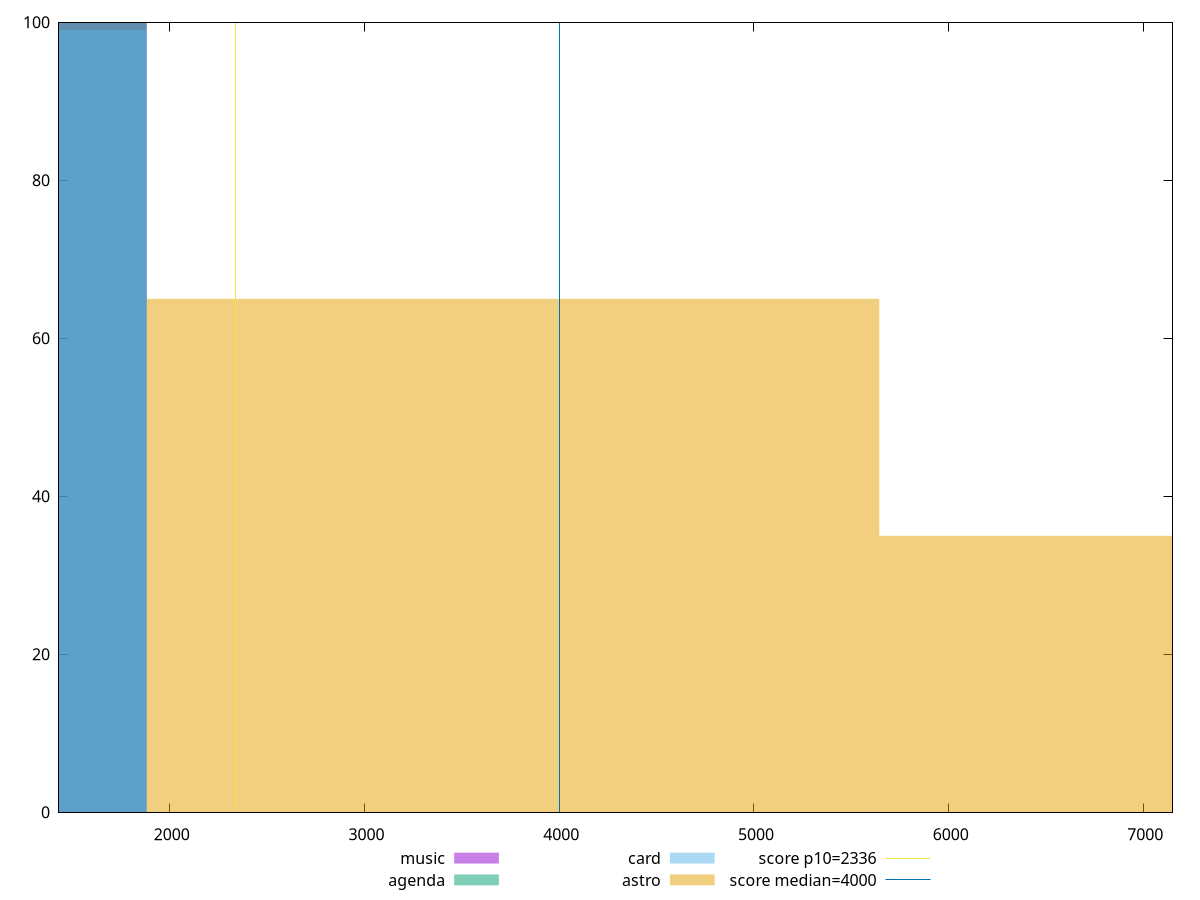 reset

$music <<EOF
0 100
EOF

$agenda <<EOF
0 100
EOF

$card <<EOF
0 99
EOF

$astro <<EOF
3762.4942515002404 65
7524.988503000481 35
EOF

set key outside below
set boxwidth 3762.4942515002404
set xrange [1430.6609999999998:7149.7955]
set yrange [0:100]
set trange [0:100]
set style fill transparent solid 0.5 noborder

set parametric
set terminal svg size 640, 520 enhanced background rgb 'white'
set output "reports/report_00030_2021-02-24T20-42-31.540Z/first-meaningful-paint/comparison/histogram/all_raw.svg"

plot $music title "music" with boxes, \
     $agenda title "agenda" with boxes, \
     $card title "card" with boxes, \
     $astro title "astro" with boxes, \
     2336,t title "score p10=2336", \
     4000,t title "score median=4000"

reset
